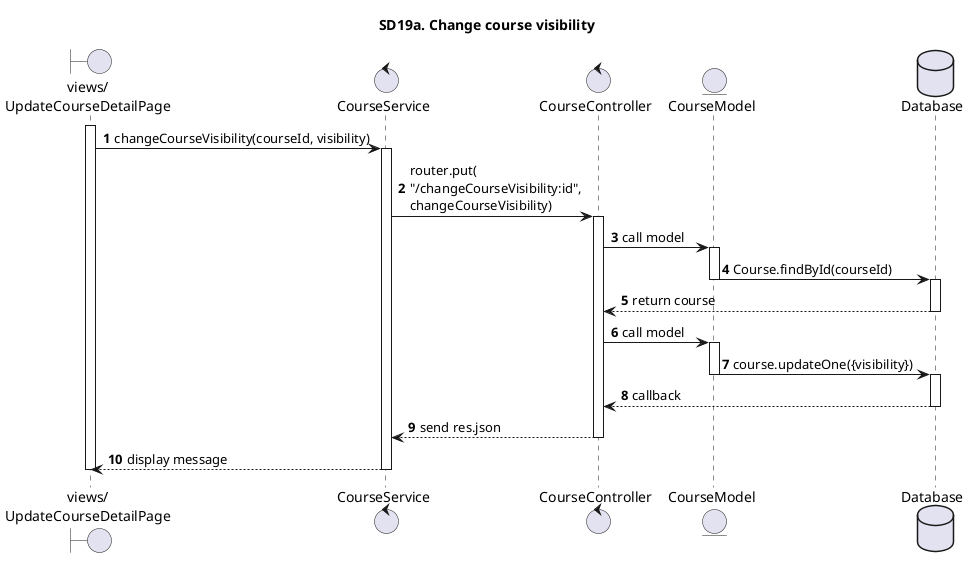 @startuml SQ
autonumber
title SD19a. Change course visibility
boundary "views/\nUpdateCourseDetailPage" as UpdateCourseDetailPage
control "CourseService"
control "CourseController"
entity "CourseModel"
database "Database" as Database
activate UpdateCourseDetailPage
UpdateCourseDetailPage -> CourseService: changeCourseVisibility(courseId, visibility)
activate CourseService
CourseService -> CourseController: router.put(\n"/changeCourseVisibility:id",\nchangeCourseVisibility)
activate CourseController
CourseController -> CourseModel: call model
activate CourseModel
CourseModel -> Database: Course.findById(courseId)
deactivate CourseModel
activate Database
Database --> CourseController: return course
deactivate Database
CourseController -> CourseModel: call model
activate CourseModel
CourseModel -> Database: course.updateOne({visibility})
deactivate CourseModel
activate Database
Database --> CourseController: callback
deactivate Database
CourseController --> CourseService: send res.json
deactivate CourseController
CourseService --> UpdateCourseDetailPage: display message
deactivate UpdateCourseDetailPage
deactivate CourseService

@enduml